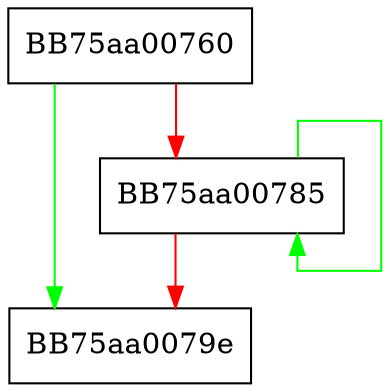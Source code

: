 digraph do_widen {
  node [shape="box"];
  graph [splines=ortho];
  BB75aa00760 -> BB75aa0079e [color="green"];
  BB75aa00760 -> BB75aa00785 [color="red"];
  BB75aa00785 -> BB75aa00785 [color="green"];
  BB75aa00785 -> BB75aa0079e [color="red"];
}
